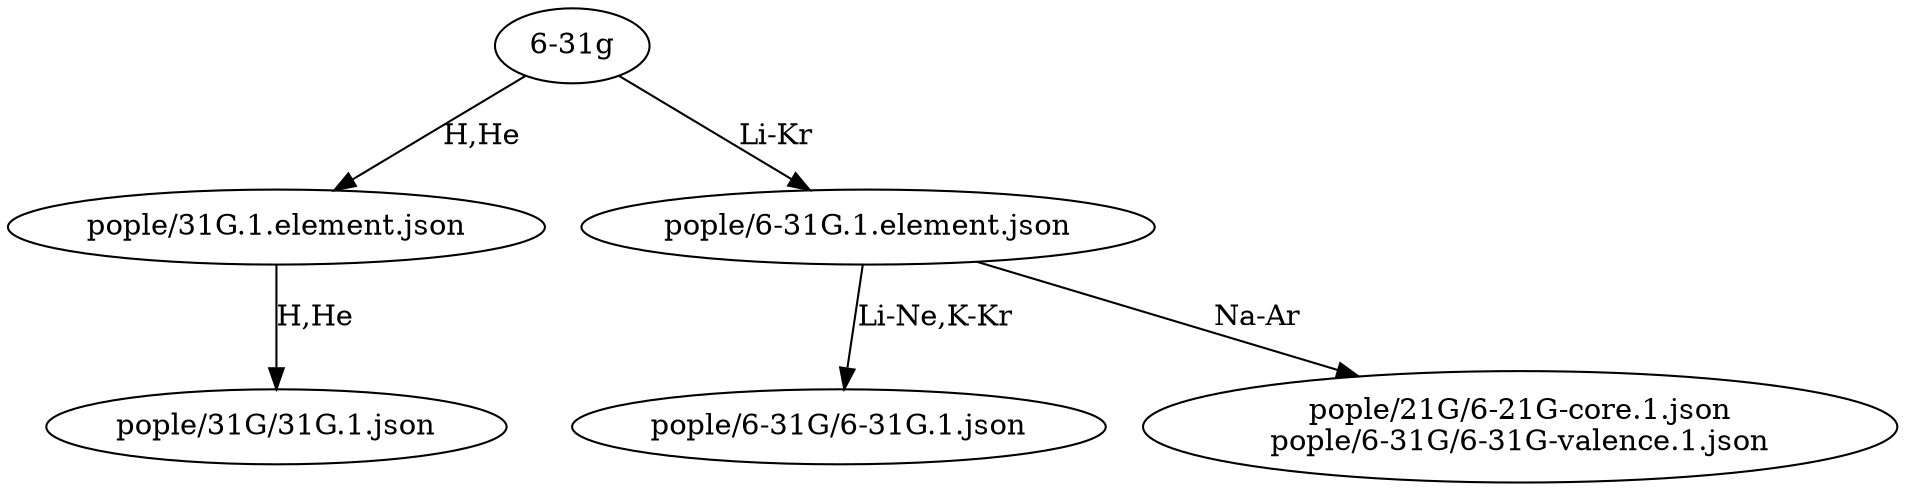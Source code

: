 // Basis Set Graph: 6-31g
digraph {
	"6-31g" -> "pople/31G.1.element.json" [label="H,He"]
	"6-31g" -> "pople/6-31G.1.element.json" [label="Li-Kr"]
	"pople/31G.1.element.json" -> "pople/31G/31G.1.json" [label="H,He"]
	"pople/6-31G.1.element.json" -> "pople/6-31G/6-31G.1.json" [label="Li-Ne,K-Kr"]
	"pople/6-31G.1.element.json" -> "pople/21G/6-21G-core.1.json
pople/6-31G/6-31G-valence.1.json" [label="Na-Ar"]
}
